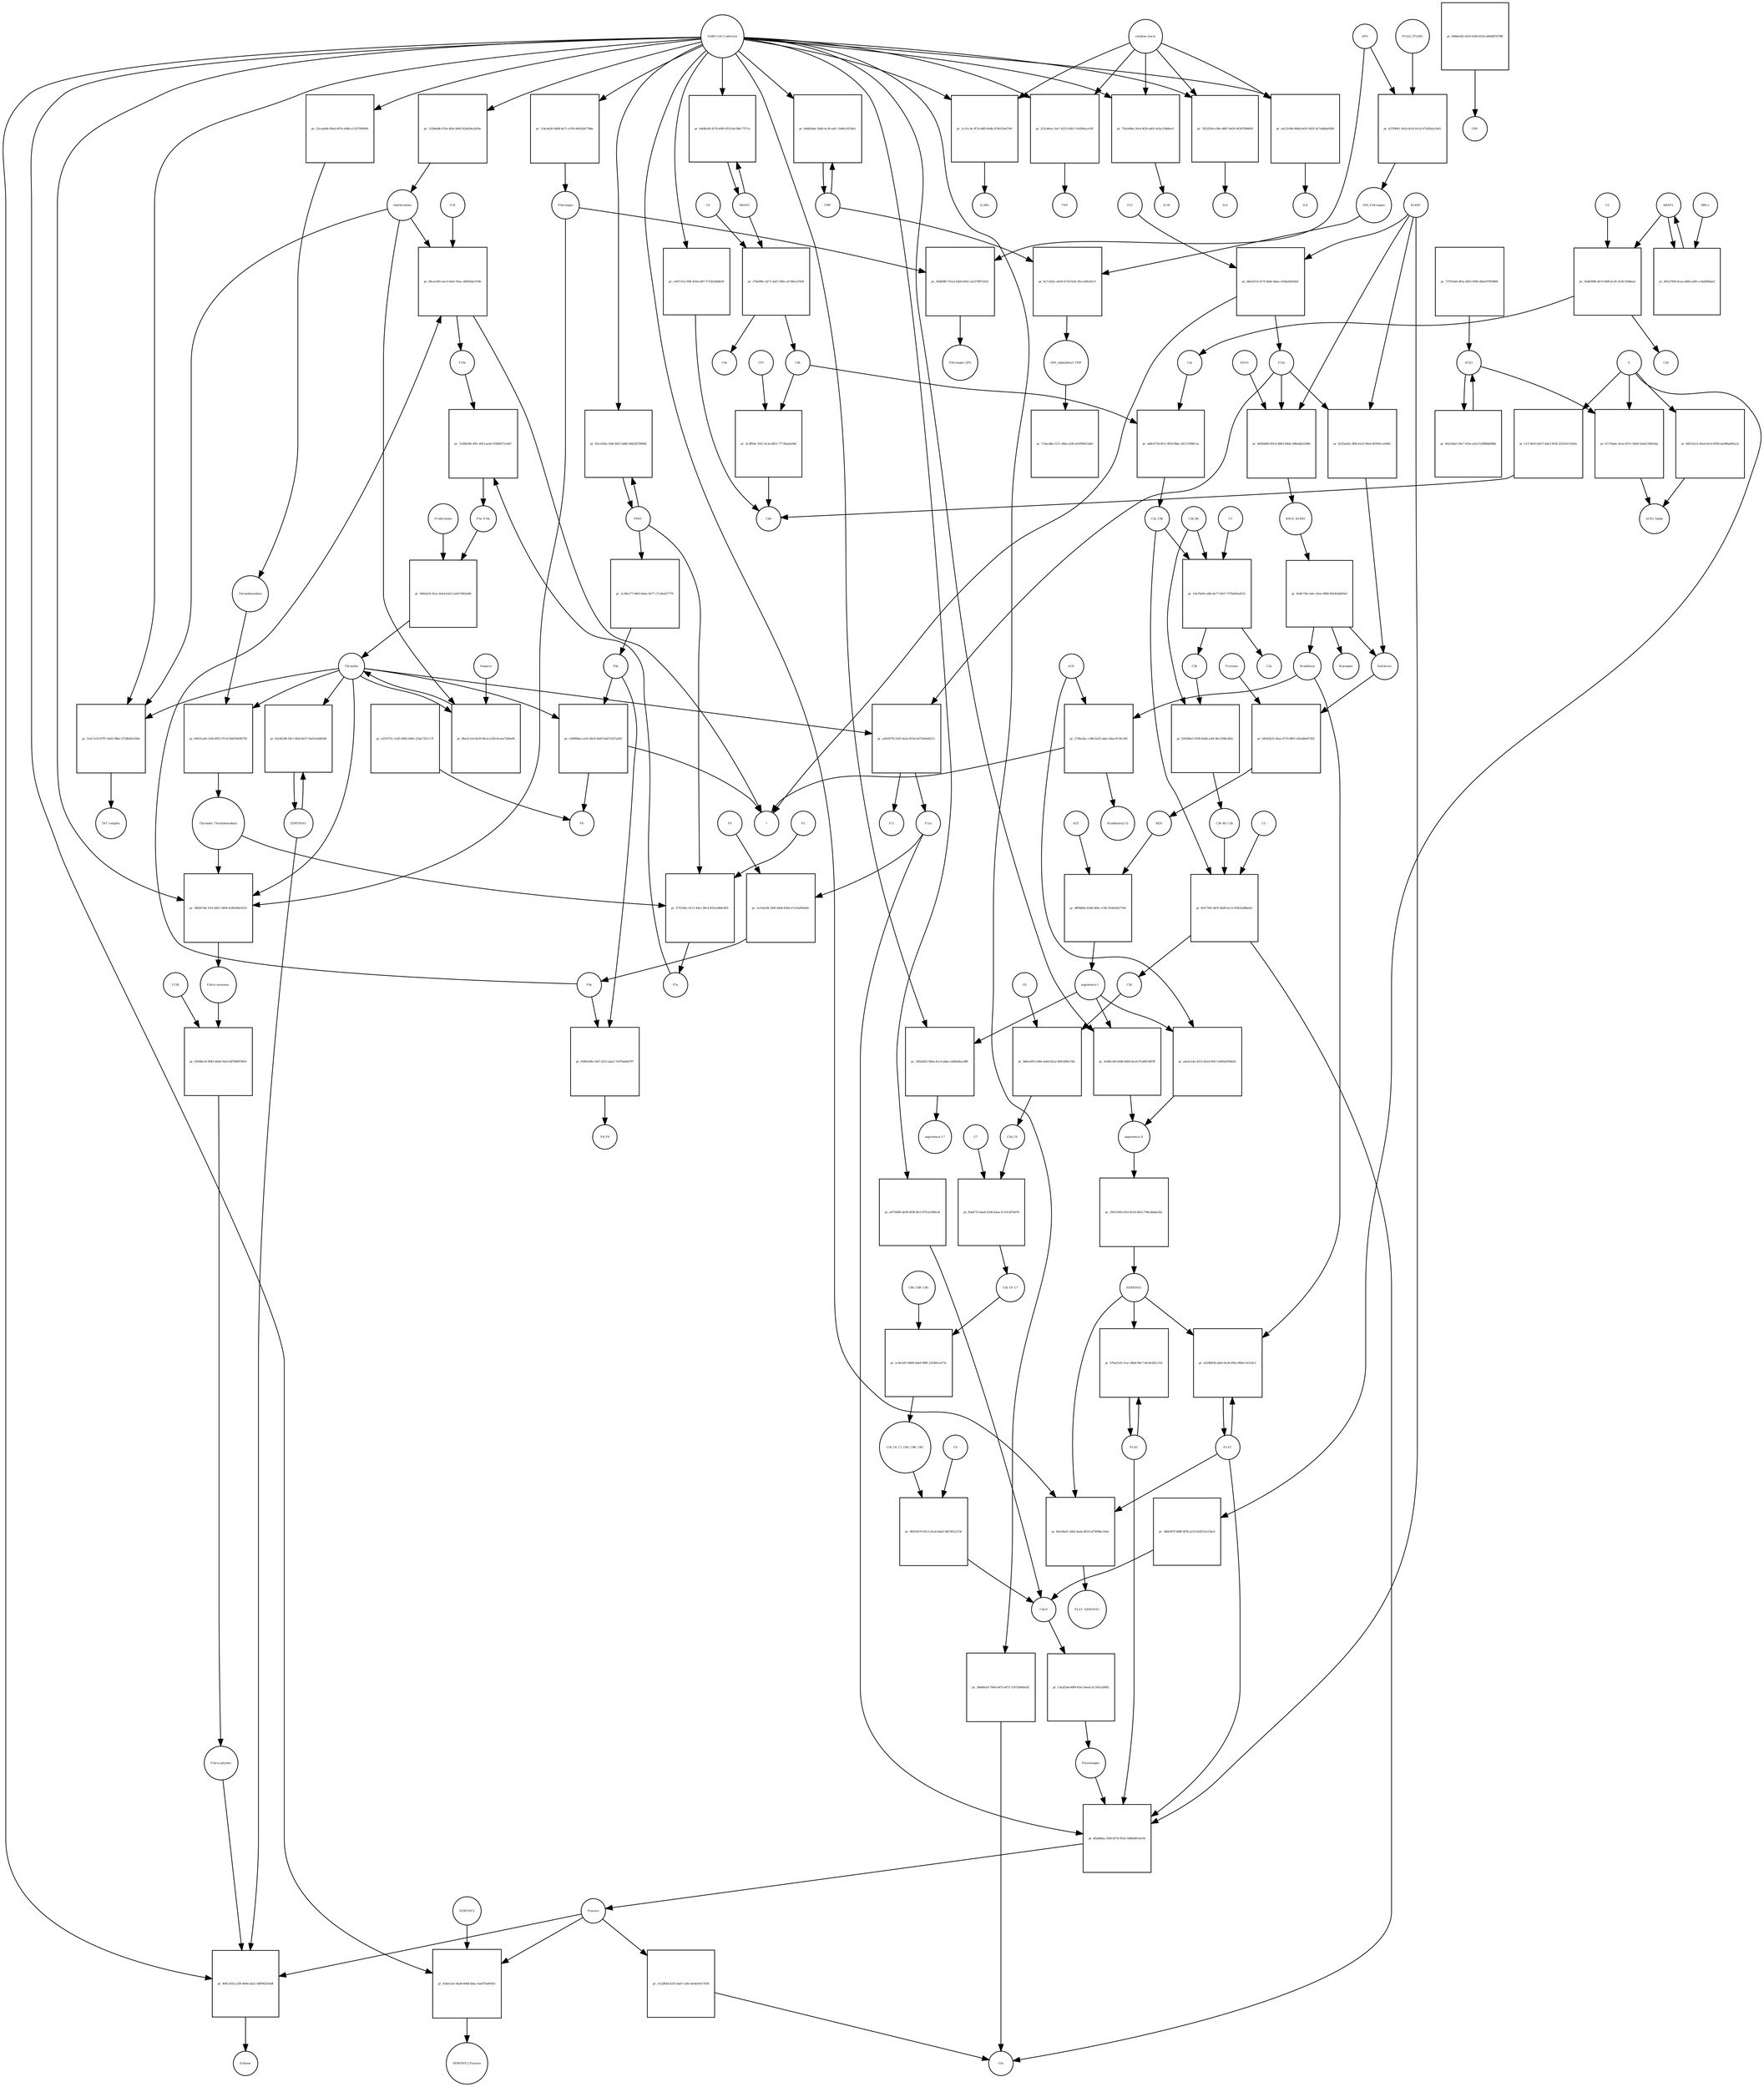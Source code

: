strict digraph  {
C4b [annotation="", bipartite=0, cls=macromolecule, fontsize=4, label=C4b, shape=circle];
"pr_a68c6738-4f11-4f59-9bbc-6d17cf090c1a" [annotation="", bipartite=1, cls=process, fontsize=4, label="pr_a68c6738-4f11-4f59-9bbc-6d17cf090c1a", shape=square];
C2a [annotation="", bipartite=0, cls=macromolecule, fontsize=4, label=C2a, shape=circle];
C2a_C4b [annotation="", bipartite=0, cls=complex, fontsize=4, label=C2a_C4b, shape=circle];
C3b [annotation="", bipartite=0, cls=macromolecule, fontsize=4, label=C3b, shape=circle];
"pr_f26298a5-0358-4a8d-a26f-4bc3396cd02c" [annotation="", bipartite=1, cls=process, fontsize=4, label="pr_f26298a5-0358-4a8d-a26f-4bc3396cd02c", shape=square];
C3b_Bb [annotation="urn_miriam_pubmed_12440962|urn_miriam_brenda_3.4.21.47", bipartite=0, cls=complex, fontsize=4, label=C3b_Bb, shape=circle];
C3b_Bb_C3b [annotation="urn_miriam_pubmed_12440962|urn_miriam_brenda_34.4.21.47", bipartite=0, cls=complex, fontsize=4, label=C3b_Bb_C3b, shape=circle];
"pr_3c3ff04c-91fc-4c3a-8851-77736aedc8ef" [annotation="", bipartite=1, cls=process, fontsize=4, label="pr_3c3ff04c-91fc-4c3a-8851-77736aedc8ef", shape=square];
C4d [annotation="", bipartite=0, cls=macromolecule, fontsize=4, label=C4d, shape=circle];
CFI [annotation="urn_miriam_hgnc_HGNC%3A2771", bipartite=0, cls=macromolecule, fontsize=4, label=CFI, shape=circle];
"pr_e251075c-1ed5-4942-b841-224a7321c17f" [annotation="", bipartite=1, cls=process, fontsize=4, label="pr_e251075c-1ed5-4942-b841-224a7321c17f", shape=square];
F8 [annotation="urn_miriam_hgnc_HGNC%3A3546", bipartite=0, cls=macromolecule, fontsize=4, label=F8, shape=circle];
"pr_122b44db-97ae-4f4e-b065-82a854a3b50e" [annotation="", bipartite=1, cls=process, fontsize=4, label="pr_122b44db-97ae-4f4e-b065-82a854a3b50e", shape=square];
Antithrombin [annotation="urn_miriam_hgnc_HGNC%3A775", bipartite=0, cls=macromolecule, fontsize=4, label=Antithrombin, shape=circle];
"SARS-CoV-2 infection" [annotation=urn_miriam_taxonomy_2697049, bipartite=0, cls=phenotype, fontsize=4, label="SARS-CoV-2 infection", shape=circle];
S [annotation="urn_miriam_uniprot_P0DTC2|urn_miriam_uniprot_P59594", bipartite=0, cls=macromolecule, fontsize=4, label=S, shape=circle];
"pr_8d21b1e2-45ad-4ec0-8500-ba086a805a1a" [annotation="", bipartite=1, cls="omitted process", fontsize=4, label="pr_8d21b1e2-45ad-4ec0-8500-ba086a805a1a", shape=square];
ACE2_Spike [annotation="", bipartite=0, cls=complex, fontsize=4, label=ACE2_Spike, shape=circle];
Bradykinin [annotation="urn_miriam_obo.chebi_CHEBI%3A3165", bipartite=0, cls=macromolecule, fontsize=4, label=Bradykinin, shape=circle];
"pr_276bcdac-c38b-4a52-abec-bbac9118c383" [annotation="", bipartite=1, cls=process, fontsize=4, label="pr_276bcdac-c38b-4a52-abec-bbac9118c383", shape=square];
"Bradykinin(1-5)" [annotation="", bipartite=0, cls=macromolecule, fontsize=4, label="Bradykinin(1-5)", shape=circle];
"?" [annotation="", bipartite=0, cls=macromolecule, fontsize=4, label="?", shape=circle];
ACE [annotation="urn_miriam_hgnc_HGNC%3A2707", bipartite=0, cls=macromolecule, fontsize=4, label=ACE, shape=circle];
ACE2 [annotation="urn_miriam_hgnc_HGNC%3A13557", bipartite=0, cls=macromolecule, fontsize=4, label=ACE2, shape=circle];
"pr_602244af-29e7-410e-a5a3-fc89fbbf686b" [annotation="", bipartite=1, cls=process, fontsize=4, label="pr_602244af-29e7-410e-a5a3-fc89fbbf686b", shape=square];
"pr_b717babc-4cee-437c-82b6-5a0a1506cb4a" [annotation="", bipartite=1, cls=process, fontsize=4, label="pr_b717babc-4cee-437c-82b6-5a0a1506cb4a", shape=square];
"pr_737019a0-df5a-4d55-999e-84ae97959800" [annotation="", bipartite=1, cls=process, fontsize=4, label="pr_737019a0-df5a-4d55-999e-84ae97959800", shape=square];
"angiotensin I" [annotation="urn_miriam_obo.chebi_CHEBI%3A2718", bipartite=0, cls="simple chemical", fontsize=4, label="angiotensin I", shape=circle];
"pr_1df2d262-580a-41cd-abba-c649eb4ac080" [annotation="", bipartite=1, cls=process, fontsize=4, label="pr_1df2d262-580a-41cd-abba-c649eb4ac080", shape=square];
"angiotensin I-7" [annotation="urn_miriam_obo.chebi_CHEBI%3A55438", bipartite=0, cls="simple chemical", fontsize=4, label="angiotensin I-7", shape=circle];
"pr_e1174e93-4437-44e3-9f28-255024110264" [annotation="", bipartite=1, cls=process, fontsize=4, label="pr_e1174e93-4437-44e3-9f28-255024110264", shape=square];
"pr_3db6367f-086f-4f39-a216-b50231e15bc0" [annotation="", bipartite=1, cls=process, fontsize=4, label="pr_3db6367f-086f-4f39-a216-b50231e15bc0", shape=square];
"C5b-9" [annotation="", bipartite=0, cls=complex, fontsize=4, label="C5b-9", shape=circle];
"pr_00b0ee82-e619-456f-b524-a69d49767f8f" [annotation="", bipartite=1, cls=process, fontsize=4, label="pr_00b0ee82-e619-456f-b524-a69d49767f8f", shape=square];
CRP [annotation="urn_miriam_hgnc_HGNC%3A2367", bipartite=0, cls=macromolecule, fontsize=4, label=CRP, shape=circle];
VWF [annotation="", bipartite=0, cls=macromolecule, fontsize=4, label=VWF, shape=circle];
"pr_b46b56de-5b66-4c36-aaf1-1b0fe19558a1" [annotation="", bipartite=1, cls=process, fontsize=4, label="pr_b46b56de-5b66-4c36-aaf1-1b0fe19558a1", shape=square];
PROC [annotation="urn_miriam_hgnc_HGNC%3A9451", bipartite=0, cls=macromolecule, fontsize=4, label=PROC, shape=circle];
"pr_83ce520a-16bf-4655-bbfb-94822878906f" [annotation="", bipartite=1, cls=process, fontsize=4, label="pr_83ce520a-16bf-4655-bbfb-94822878906f", shape=square];
"pr_c047c012-f6ff-4164-af07-f715b29dd639" [annotation="", bipartite=1, cls=process, fontsize=4, label="pr_c047c012-f6ff-4164-af07-f715b29dd639", shape=square];
Plasmin [annotation="urn_miriam_hgnc_HGNC%3A9051", bipartite=0, cls=macromolecule, fontsize=4, label=Plasmin, shape=circle];
"pr_656ee3a1-8ad9-40b8-bbac-6aef70a89543" [annotation="", bipartite=1, cls=process, fontsize=4, label="pr_656ee3a1-8ad9-40b8-bbac-6aef70a89543", shape=square];
SERPINF2 [annotation="urn_miriam_hgnc_HGNC%3A9075", bipartite=0, cls=macromolecule, fontsize=4, label=SERPINF2, shape=circle];
SERPINF2_Plasmin [annotation="", bipartite=0, cls=complex, fontsize=4, label=SERPINF2_Plasmin, shape=circle];
"pr_22ceab94-09ad-4974-a98b-a112f70f9940" [annotation="", bipartite=1, cls=process, fontsize=4, label="pr_22ceab94-09ad-4974-a98b-a112f70f9940", shape=square];
Thrombomodulin [annotation="urn_miriam_hgnc_HGNC%3A11784", bipartite=0, cls=macromolecule, fontsize=4, label=Thrombomodulin, shape=circle];
KLKB1 [annotation=urn_miriam_hgnc_6371, bipartite=0, cls=macromolecule, fontsize=4, label=KLKB1, shape=circle];
"pr_d335ade6-3f6b-41e3-94a4-80394cce0d83" [annotation="", bipartite=1, cls=process, fontsize=4, label="pr_d335ade6-3f6b-41e3-94a4-80394cce0d83", shape=square];
Kallikrein [annotation=urn_miriam_hgnc_6371, bipartite=0, cls=macromolecule, fontsize=4, label=Kallikrein, shape=circle];
F12a [annotation="urn_miriam_hgnc_HGNC%3A3530", bipartite=0, cls=macromolecule, fontsize=4, label=F12a, shape=circle];
KNG1_KLKB1 [annotation=urn_miriam_pubmed_17598838, bipartite=0, cls=complex, fontsize=4, label=KNG1_KLKB1, shape=circle];
"pr_fe0fc79d-cb0c-43ee-9896-fb43b3bd09cf" [annotation="", bipartite=1, cls=process, fontsize=4, label="pr_fe0fc79d-cb0c-43ee-9896-fb43b3bd09cf", shape=square];
Kininogen [annotation="urn_miriam_hgnc_HGNC%3A6383", bipartite=0, cls=macromolecule, fontsize=4, label=Kininogen, shape=circle];
"pr_e67594f0-de99-4f38-9fc5-87fcb1980c4f" [annotation="", bipartite=1, cls=process, fontsize=4, label="pr_e67594f0-de99-4f38-9fc5-87fcb1980c4f", shape=square];
"pr_38dd9cb3-79e6-447f-a872-7c87d266bc82" [annotation="", bipartite=1, cls=process, fontsize=4, label="pr_38dd9cb3-79e6-447f-a872-7c87d266bc82", shape=square];
C5a [annotation="", bipartite=0, cls=macromolecule, fontsize=4, label=C5a, shape=circle];
PLAT [annotation="urn_miriam_hgnc_HGNC%3A9051", bipartite=0, cls=macromolecule, fontsize=4, label=PLAT, shape=circle];
"pr_d229b436-a8a0-4a36-85fa-96b5c3e524c2" [annotation="", bipartite=1, cls=process, fontsize=4, label="pr_d229b436-a8a0-4a36-85fa-96b5c3e524c2", shape=square];
SERPINE1 [annotation="urn_miriam_hgnc_HGNC%3A8593", bipartite=0, cls=macromolecule, fontsize=4, label=SERPINE1, shape=circle];
AGT [annotation="urn_miriam_hgnc_HGNC%3A333", bipartite=0, cls=macromolecule, fontsize=4, label=AGT, shape=circle];
"pr_dff98d0a-83d6-484c-a782-016fa462739e" [annotation="", bipartite=1, cls=process, fontsize=4, label="pr_dff98d0a-83d6-484c-a782-016fa462739e", shape=square];
REN [annotation="urn_miriam_hgnc_HGNC%3A9958", bipartite=0, cls=macromolecule, fontsize=4, label=REN, shape=circle];
C2 [annotation="urn_miriam_hgnc_HGNC%3A1248", bipartite=0, cls=macromolecule, fontsize=4, label=C2, shape=circle];
"pr_1bd63986-4fc9-469f-bc20-3e3fc55b8ea2" [annotation="", bipartite=1, cls=process, fontsize=4, label="pr_1bd63986-4fc9-469f-bc20-3e3fc55b8ea2", shape=square];
C2b [annotation="", bipartite=0, cls=macromolecule, fontsize=4, label=C2b, shape=circle];
MASP1 [annotation="", bipartite=0, cls=macromolecule, fontsize=4, label=MASP1, shape=circle];
MASP2 [annotation="", bipartite=0, cls=macromolecule, fontsize=4, label=MASP2, shape=circle];
"pr_abfdb18f-4578-49f9-9553-8a7d8c77f7ca" [annotation="", bipartite=1, cls=process, fontsize=4, label="pr_abfdb18f-4578-49f9-9553-8a7d8c77f7ca", shape=square];
"pr_605a7954-8caa-4d8d-a2f6-cc0abfbfdaef" [annotation="", bipartite=1, cls=process, fontsize=4, label="pr_605a7954-8caa-4d8d-a2f6-cc0abfbfdaef", shape=square];
MBL2 [annotation=urn_miriam_hgnc_6902, bipartite=0, cls=macromolecule, fontsize=4, label=MBL2, shape=circle];
F10 [annotation="urn_miriam_hgnc_HGNC%3A3528", bipartite=0, cls=macromolecule, fontsize=4, label=F10, shape=circle];
"pr_98cac045-aec3-4eb1-92ac-d0005da3199c" [annotation="", bipartite=1, cls=process, fontsize=4, label="pr_98cac045-aec3-4eb1-92ac-d0005da3199c", shape=square];
F10a [annotation="urn_miriam_hgnc_HGNC%3A3528", bipartite=0, cls=macromolecule, fontsize=4, label=F10a, shape=circle];
F9a [annotation="", bipartite=0, cls=macromolecule, fontsize=4, label=F9a, shape=circle];
C3 [annotation="urn_miriam_hgnc_HGNC%3A1318", bipartite=0, cls=macromolecule, fontsize=4, label=C3, shape=circle];
"pr_14a79ef4-cd40-4e77-9437-757b445ed533" [annotation="", bipartite=1, cls=process, fontsize=4, label="pr_14a79ef4-cd40-4e77-9437-757b445ed533", shape=square];
C3a [annotation="", bipartite=0, cls=macromolecule, fontsize=4, label=C3a, shape=circle];
Prorenin [annotation="", bipartite=0, cls=macromolecule, fontsize=4, label=Prorenin, shape=circle];
"pr_04542b22-05aa-4719-8f05-ed2adbe87283" [annotation="", bipartite=1, cls=process, fontsize=4, label="pr_04542b22-05aa-4719-8f05-ed2adbe87283", shape=square];
F8a [annotation="urn_miriam_hgnc_HGNC%3A3546", bipartite=0, cls=macromolecule, fontsize=4, label=F8a, shape=circle];
"pr_cb9908aa-ce91-46c8-9a83-0ab7cb57ad51" [annotation="", bipartite=1, cls=process, fontsize=4, label="pr_cb9908aa-ce91-46c8-9a83-0ab7cb57ad51", shape=square];
Thrombin [annotation="urn_miriam_hgnc_HGNC%3A3535", bipartite=0, cls=macromolecule, fontsize=4, label=Thrombin, shape=circle];
"pr_8ba3c1ed-4a39-44cd-a528-8ceee72b9a0b" [annotation="", bipartite=1, cls=process, fontsize=4, label="pr_8ba3c1ed-4a39-44cd-a528-8ceee72b9a0b", shape=square];
Heparin [annotation="urn_miriam_pubmed_708377|urn_miriam_obo.chebi_CHEBI%3A28304", bipartite=0, cls="simple chemical", fontsize=4, label=Heparin, shape=circle];
"pr_a4a2e14e-4315-45ed-8567-a609af59442d" [annotation="", bipartite=1, cls=process, fontsize=4, label="pr_a4a2e14e-4315-45ed-8567-a609af59442d", shape=square];
"angiotensin II" [annotation="urn_miriam_obo.chebi_CHEBI%3A2718", bipartite=0, cls="simple chemical", fontsize=4, label="angiotensin II", shape=circle];
PLAU [annotation="", bipartite=0, cls=macromolecule, fontsize=4, label=PLAU, shape=circle];
"pr_47ba51e0-3cac-46b4-9bc7-4e20cbf2c514" [annotation="", bipartite=1, cls=process, fontsize=4, label="pr_47ba51e0-3cac-46b4-9bc7-4e20cbf2c514", shape=square];
F12 [annotation="urn_miriam_hgnc_HGNC%3A3530", bipartite=0, cls=macromolecule, fontsize=4, label=F12, shape=circle];
"pr_b8eef332-617f-4dde-bdaa-c65da44204d1" [annotation="", bipartite=1, cls=process, fontsize=4, label="pr_b8eef332-617f-4dde-bdaa-c65da44204d1", shape=square];
"pr_ad165f78-3242-4a2e-821d-e075e0e66212" [annotation="", bipartite=1, cls=process, fontsize=4, label="pr_ad165f78-3242-4a2e-821d-e075e0e66212", shape=square];
F11 [annotation="urn_miriam_hgnc_HGNC%3A3529", bipartite=0, cls=macromolecule, fontsize=4, label=F11, shape=circle];
F11a [annotation="urn_miriam_hgnc_HGNC%3A3529", bipartite=0, cls=macromolecule, fontsize=4, label=F11a, shape=circle];
C4 [annotation="", bipartite=0, cls=macromolecule, fontsize=4, label=C4, shape=circle];
"pr_37bef96c-d271-4a67-80fe-a574fee27856" [annotation="", bipartite=1, cls=process, fontsize=4, label="pr_37bef96c-d271-4a67-80fe-a574fee27856", shape=square];
C4a [annotation="", bipartite=0, cls=macromolecule, fontsize=4, label=C4a, shape=circle];
"pr_8dc94a01-3dd2-4aab-8619-af7890bc16a4" [annotation="", bipartite=1, cls=process, fontsize=4, label="pr_8dc94a01-3dd2-4aab-8619-af7890bc16a4", shape=square];
PLAT_SERPINE1 [annotation=urn_miriam_pubmed_22449964, bipartite=0, cls=complex, fontsize=4, label=PLAT_SERPINE1, shape=circle];
"pr_8389e26b-c0b7-4212-aba2-7e970a644797" [annotation="", bipartite=1, cls=process, fontsize=4, label="pr_8389e26b-c0b7-4212-aba2-7e970a644797", shape=square];
F8_F9 [annotation=urn_miriam_pubmed_22471307, bipartite=0, cls=complex, fontsize=4, label=F8_F9, shape=circle];
"pr_7e28b568-30fc-4913-ae82-95989373cdd7" [annotation="", bipartite=1, cls=process, fontsize=4, label="pr_7e28b568-30fc-4913-ae82-95989373cdd7", shape=square];
F5a [annotation="urn_miriam_hgnc_HGNC%3A3542", bipartite=0, cls=macromolecule, fontsize=4, label=F5a, shape=circle];
F5a_F10a [annotation=urn_miriam_pubmed_2303476, bipartite=0, cls=complex, fontsize=4, label=F5a_F10a, shape=circle];
F5 [annotation="urn_miriam_hgnc_HGNC%3A3541", bipartite=0, cls=macromolecule, fontsize=4, label=F5, shape=circle];
"pr_27553f4c-d111-44e1-90c4-825a3d84c803" [annotation="", bipartite=1, cls=process, fontsize=4, label="pr_27553f4c-d111-44e1-90c4-825a3d84c803", shape=square];
Thrombin_Thrombomodulin [annotation="urn_miriam_pubmed_6282863|urn_miriam_taxonomy_9986", bipartite=0, cls=complex, fontsize=4, label=Thrombin_Thrombomodulin, shape=circle];
SERPINH1 [annotation="urn_miriam_hgnc_HGNC%3A1546", bipartite=0, cls=macromolecule, fontsize=4, label=SERPINH1, shape=circle];
"pr_b5cbfc88-50e7-4fa9-8e57-0e63cbd4f5d4" [annotation="", bipartite=1, cls=process, fontsize=4, label="pr_b5cbfc88-50e7-4fa9-8e57-0e63cbd4f5d4", shape=square];
Fibrinogen [annotation=urn_miriam_pubmed_19296670, bipartite=0, cls=complex, fontsize=4, label=Fibrinogen, shape=circle];
"pr_3882674d-191f-4d51-9409-4c802d9e4516" [annotation="", bipartite=1, cls=process, fontsize=4, label="pr_3882674d-191f-4d51-9409-4c802d9e4516", shape=square];
"Fibrin monomer" [annotation="", bipartite=0, cls=macromolecule, fontsize=4, label="Fibrin monomer", shape=circle];
C5 [annotation="urn_miriam_hgnc_HGNC%3A1331", bipartite=0, cls=macromolecule, fontsize=4, label=C5, shape=circle];
"pr_ffd17265-db7f-46d9-bcc0-95822e8bba62" [annotation="", bipartite=1, cls=process, fontsize=4, label="pr_ffd17265-db7f-46d9-bcc0-95822e8bba62", shape=square];
C5b [annotation="", bipartite=0, cls=macromolecule, fontsize=4, label=C5b, shape=circle];
"pr_9b6ea955-e96e-4eb6-82a2-4f6cb99e730c" [annotation="", bipartite=1, cls=process, fontsize=4, label="pr_9b6ea955-e96e-4eb6-82a2-4f6cb99e730c", shape=square];
C6 [annotation="urn_miriam_hgnc_HGNC%3A1339", bipartite=0, cls=macromolecule, fontsize=4, label=C6, shape=circle];
C5b_C6 [annotation="", bipartite=0, cls=complex, fontsize=4, label=C5b_C6, shape=circle];
"pr_ffdaf71f-64ad-4336-b3aa-5c1015d7b076" [annotation="", bipartite=1, cls=process, fontsize=4, label="pr_ffdaf71f-64ad-4336-b3aa-5c1015d7b076", shape=square];
C7 [annotation="urn_miriam_hgnc_HGNC%3A1346", bipartite=0, cls=macromolecule, fontsize=4, label=C7, shape=circle];
C5b_C6_C7 [annotation=urn_miriam_pubmed_28630159, bipartite=0, cls=complex, fontsize=4, label=C5b_C6_C7, shape=circle];
"pr_ec8e32f1-8b84-40a6-99f6-2354b5cef73c" [annotation="", bipartite=1, cls=process, fontsize=4, label="pr_ec8e32f1-8b84-40a6-99f6-2354b5cef73c", shape=square];
C8A_C8B_C8G [annotation="", bipartite=0, cls=complex, fontsize=4, label=C8A_C8B_C8G, shape=circle];
C5b_C6_C7_C8A_C8B_C8G [annotation=urn_miriam_pubmed_28630159, bipartite=0, cls=complex, fontsize=4, label=C5b_C6_C7_C8A_C8B_C8G, shape=circle];
"pr_96914679-65c5-41e4-b4a8-3b674f1a27af" [annotation="", bipartite=1, cls=process, fontsize=4, label="pr_96914679-65c5-41e4-b4a8-3b674f1a27af", shape=square];
C9 [annotation="urn_miriam_hgnc_HGNC%3A1358", bipartite=0, cls=macromolecule, fontsize=4, label=C9, shape=circle];
"pr_5e98ce40-d5d8-4684-8ced-97a8fd7d87ff" [annotation="", bipartite=1, cls=process, fontsize=4, label="pr_5e98ce40-d5d8-4684-8ced-97a8fd7d87ff", shape=square];
"pr_75b16dbe-20cd-4f26-a802-dcbc25db6acf" [annotation="", bipartite=1, cls=process, fontsize=4, label="pr_75b16dbe-20cd-4f26-a802-dcbc25db6acf", shape=square];
IL1B [annotation=urn_miriam_hgnc_5992, bipartite=0, cls=macromolecule, fontsize=4, label=IL1B, shape=circle];
"cytokine storm" [annotation=urn_miriam_pubmed_2504360, bipartite=0, cls=phenotype, fontsize=4, label="cytokine storm", shape=circle];
"pr_134cda50-0d88-4a71-a709-40f42b477b8a" [annotation="", bipartite=1, cls=process, fontsize=4, label="pr_134cda50-0d88-4a71-a709-40f42b477b8a", shape=square];
"pr_7822f204-c09e-4887-8459-943d7fb96ffd" [annotation="", bipartite=1, cls=process, fontsize=4, label="pr_7822f204-c09e-4887-8459-943d7fb96ffd", shape=square];
IL6 [annotation=urn_miriam_hgnc_6018, bipartite=0, cls=macromolecule, fontsize=4, label=IL6, shape=circle];
"pr_a412160b-96bd-4e93-9935-9c7a8bde0589" [annotation="", bipartite=1, cls=process, fontsize=4, label="pr_a412160b-96bd-4e93-9935-9c7a8bde0589", shape=square];
IL8 [annotation="urn_miriam_hgnc_HGNC%3A6025", bipartite=0, cls=macromolecule, fontsize=4, label=IL8, shape=circle];
"pr_2c1fcc4c-ff7d-4df9-8a8b-47b0319ef709" [annotation="", bipartite=1, cls=process, fontsize=4, label="pr_2c1fcc4c-ff7d-4df9-8a8b-47b0319ef709", shape=square];
IL2RA [annotation="urn_miriam_hgnc_HGNC%3A6008", bipartite=0, cls=macromolecule, fontsize=4, label=IL2RA, shape=circle];
Plasminogen [annotation="urn_miriam_hgnc_HGNC%3A9071", bipartite=0, cls=macromolecule, fontsize=4, label=Plasminogen, shape=circle];
"pr_dfadd6aa-33f8-4574-952e-568bd491dc04" [annotation="", bipartite=1, cls=process, fontsize=4, label="pr_dfadd6aa-33f8-4574-952e-568bd491dc04", shape=square];
"pr_1e5c7e16-8797-4a05-98bc-073db50c926a" [annotation="", bipartite=1, cls=process, fontsize=4, label="pr_1e5c7e16-8797-4a05-98bc-073db50c926a", shape=square];
"TAT complex" [annotation=urn_miriam_pubmed_22930518, bipartite=0, cls=complex, fontsize=4, label="TAT complex", shape=circle];
Prothrombin [annotation="urn_miriam_hgnc_HGNC%3A3535", bipartite=0, cls=macromolecule, fontsize=4, label=Prothrombin, shape=circle];
"pr_f49eb23f-d1ac-44e4-b3e3-2a0574f62e80" [annotation="", bipartite=1, cls=process, fontsize=4, label="pr_f49eb23f-d1ac-44e4-b3e3-2a0574f62e80", shape=square];
"pr_2c38e277-9463-4daa-9a77-17c26af27779" [annotation="", bipartite=1, cls=process, fontsize=4, label="pr_2c38e277-9463-4daa-9a77-17c26af27779", shape=square];
"pr_35611000-ef16-4514-b652-794cdda6a342" [annotation="", bipartite=1, cls=process, fontsize=4, label="pr_35611000-ef16-4514-b652-794cdda6a342", shape=square];
"pr_b9b31ae8-c504-4951-97c8-56d196586792" [annotation="", bipartite=1, cls=process, fontsize=4, label="pr_b9b31ae8-c504-4951-97c8-56d196586792", shape=square];
F9 [annotation="urn_miriam_hgnc_HGNC%3A35531", bipartite=0, cls=macromolecule, fontsize=4, label=F9, shape=circle];
"pr_1e7e6e58-140f-44d9-83b0-e7c02a96eb9e" [annotation="", bipartite=1, cls=process, fontsize=4, label="pr_1e7e6e58-140f-44d9-83b0-e7c02a96eb9e", shape=square];
"pr_8d584d05-85c6-4843-99da-508a4de22646" [annotation="", bipartite=1, cls=process, fontsize=4, label="pr_8d584d05-85c6-4843-99da-508a4de22646", shape=square];
KNG1 [annotation=urn_miriam_hgnc_6383, bipartite=0, cls=macromolecule, fontsize=4, label=KNG1, shape=circle];
"pr_13a2f3a6-48f9-43e1-bead-3c1561a206f5" [annotation="", bipartite=1, cls=process, fontsize=4, label="pr_13a2f3a6-48f9-43e1-bead-3c1561a206f5", shape=square];
"pr_1e22ffdd-d335-4ad7-a5fe-4e9a910c7038" [annotation="", bipartite=1, cls=process, fontsize=4, label="pr_1e22ffdd-d335-4ad7-a5fe-4e9a910c7038", shape=square];
"pr_252cb6ea-1ee7-4253-85b3-7e4296ace1f9" [annotation="", bipartite=1, cls=process, fontsize=4, label="pr_252cb6ea-1ee7-4253-85b3-7e4296ace1f9", shape=square];
TNF [annotation=urn_miriam_hgnc_11892, bipartite=0, cls=macromolecule, fontsize=4, label=TNF, shape=circle];
"pr_6599be18-9045-464d-92e0-8d7f80870f50" [annotation="", bipartite=1, cls=process, fontsize=4, label="pr_6599be18-9045-464d-92e0-8d7f80870f50", shape=square];
"Fibrin polymer" [annotation="", bipartite=0, cls=macromolecule, fontsize=4, label="Fibrin polymer", shape=circle];
F13B [annotation="", bipartite=0, cls=macromolecule, fontsize=4, label=F13B, shape=circle];
"pr_40812432-a2f9-469d-ab21-58ff982554df" [annotation="", bipartite=1, cls=process, fontsize=4, label="pr_40812432-a2f9-469d-ab21-58ff982554df", shape=square];
"D-dimer" [annotation=urn_miriam_pubmed_19008457, bipartite=0, cls=macromolecule, fontsize=4, label="D-dimer", shape=circle];
GP6_alpha2beta1_VWF [annotation="", bipartite=0, cls=complex, fontsize=4, label=GP6_alpha2beta1_VWF, shape=circle];
"pr_7c4acdbe-127c-4fbe-a34f-e61f96b51bb0" [annotation="", bipartite=1, cls="omitted process", fontsize=4, label="pr_7c4acdbe-127c-4fbe-a34f-e61f96b51bb0", shape=square];
GP6 [annotation=urn_miriam_hgnc_14388, bipartite=0, cls=macromolecule, fontsize=4, label=GP6, shape=circle];
"pr_d37f9041-30cb-4c03-b1cb-975d5b2a1b02" [annotation="", bipartite=1, cls=process, fontsize=4, label="pr_d37f9041-30cb-4c03-b1cb-975d5b2a1b02", shape=square];
ITGA2_ITGAB1 [annotation="urn_miriam_intact_EBI-16428357", bipartite=0, cls=complex, fontsize=4, label=ITGA2_ITGAB1, shape=circle];
GP6_Fibrinogen [annotation="", bipartite=0, cls=complex, fontsize=4, label=GP6_Fibrinogen, shape=circle];
"pr_6c7cd22c-a818-4734-924c-f6cca96c81c5" [annotation="", bipartite=1, cls=process, fontsize=4, label="pr_6c7cd22c-a818-4734-924c-f6cca96c81c5", shape=square];
"pr_360bf867-81a2-42b9-b942-2a2378972032" [annotation="", bipartite=1, cls=process, fontsize=4, label="pr_360bf867-81a2-42b9-b942-2a2378972032", shape=square];
Fibrinogen_GP6 [annotation=urn_miriam_pubmed_19296670, bipartite=0, cls=complex, fontsize=4, label=Fibrinogen_GP6, shape=circle];
C4b -> "pr_a68c6738-4f11-4f59-9bbc-6d17cf090c1a"  [annotation="", interaction_type=consumption];
C4b -> "pr_3c3ff04c-91fc-4c3a-8851-77736aedc8ef"  [annotation="", interaction_type=consumption];
"pr_a68c6738-4f11-4f59-9bbc-6d17cf090c1a" -> C2a_C4b  [annotation="", interaction_type=production];
C2a -> "pr_a68c6738-4f11-4f59-9bbc-6d17cf090c1a"  [annotation="", interaction_type=consumption];
C2a_C4b -> "pr_14a79ef4-cd40-4e77-9437-757b445ed533"  [annotation=urn_miriam_pubmed_12440962, interaction_type=catalysis];
C2a_C4b -> "pr_ffd17265-db7f-46d9-bcc0-95822e8bba62"  [annotation=urn_miriam_pubmed_28630159, interaction_type=catalysis];
C3b -> "pr_f26298a5-0358-4a8d-a26f-4bc3396cd02c"  [annotation="", interaction_type=consumption];
"pr_f26298a5-0358-4a8d-a26f-4bc3396cd02c" -> C3b_Bb_C3b  [annotation="", interaction_type=production];
C3b_Bb -> "pr_f26298a5-0358-4a8d-a26f-4bc3396cd02c"  [annotation="", interaction_type=consumption];
C3b_Bb -> "pr_14a79ef4-cd40-4e77-9437-757b445ed533"  [annotation=urn_miriam_pubmed_12440962, interaction_type=catalysis];
C3b_Bb_C3b -> "pr_ffd17265-db7f-46d9-bcc0-95822e8bba62"  [annotation=urn_miriam_pubmed_28630159, interaction_type=catalysis];
"pr_3c3ff04c-91fc-4c3a-8851-77736aedc8ef" -> C4d  [annotation="", interaction_type=production];
CFI -> "pr_3c3ff04c-91fc-4c3a-8851-77736aedc8ef"  [annotation=urn_miriam_pubmed_19362461, interaction_type=catalysis];
"pr_e251075c-1ed5-4942-b841-224a7321c17f" -> F8  [annotation="", interaction_type=production];
"pr_122b44db-97ae-4f4e-b065-82a854a3b50e" -> Antithrombin  [annotation="", interaction_type=production];
Antithrombin -> "pr_98cac045-aec3-4eb1-92ac-d0005da3199c"  [annotation="urn_miriam_pubmed_11551226|urn_miriam_pubmed_15853774", interaction_type=inhibition];
Antithrombin -> "pr_8ba3c1ed-4a39-44cd-a528-8ceee72b9a0b"  [annotation=urn_miriam_pubmed_15853774, interaction_type=inhibition];
Antithrombin -> "pr_1e5c7e16-8797-4a05-98bc-073db50c926a"  [annotation="", interaction_type=consumption];
"SARS-CoV-2 infection" -> "pr_122b44db-97ae-4f4e-b065-82a854a3b50e"  [annotation=urn_miriam_pubmed_32302438, interaction_type="necessary stimulation"];
"SARS-CoV-2 infection" -> "pr_1df2d262-580a-41cd-abba-c649eb4ac080"  [annotation=urn_miriam_pubmed_23392115, interaction_type=inhibition];
"SARS-CoV-2 infection" -> "pr_b46b56de-5b66-4c36-aaf1-1b0fe19558a1"  [annotation=urn_miriam_pubmed_32367170, interaction_type="necessary stimulation"];
"SARS-CoV-2 infection" -> "pr_83ce520a-16bf-4655-bbfb-94822878906f"  [annotation=urn_miriam_pubmed_32302438, interaction_type="necessary stimulation"];
"SARS-CoV-2 infection" -> "pr_c047c012-f6ff-4164-af07-f715b29dd639"  [annotation=urn_miriam_pubmed_32299776, interaction_type=stimulation];
"SARS-CoV-2 infection" -> "pr_656ee3a1-8ad9-40b8-bbac-6aef70a89543"  [annotation="urn_miriam_pubmed_2437112|urn_miriam_doi_10.1101%2F2020.04.25.20077842", interaction_type=stimulation];
"SARS-CoV-2 infection" -> "pr_22ceab94-09ad-4974-a98b-a112f70f9940"  [annotation="urn_miriam_doi_10.1101%2F2020.04.25.20077842", interaction_type="necessary stimulation"];
"SARS-CoV-2 infection" -> "pr_e67594f0-de99-4f38-9fc5-87fcb1980c4f"  [annotation=urn_miriam_pmc_PMC7260598, interaction_type="necessary stimulation"];
"SARS-CoV-2 infection" -> "pr_38dd9cb3-79e6-447f-a872-7c87d266bc82"  [annotation=urn_miriam_pmc_PMC7260598, interaction_type="necessary stimulation"];
"SARS-CoV-2 infection" -> "pr_abfdb18f-4578-49f9-9553-8a7d8c77f7ca"  [annotation="urn_miriam_pubmed_11290788|urn_miriam_pubmed_32299776", interaction_type=stimulation];
"SARS-CoV-2 infection" -> "pr_8dc94a01-3dd2-4aab-8619-af7890bc16a4"  [annotation="urn_miriam_pubmed_22449964|urn_miriam_doi_10.1101%2F2020.04.25.20077842", interaction_type="necessary stimulation"];
"SARS-CoV-2 infection" -> "pr_3882674d-191f-4d51-9409-4c802d9e4516"  [annotation="urn_miriam_pubmed_6282863|urn_miriam_pubmed_28228446|urn_miriam_pubmed_2117226", interaction_type="necessary stimulation"];
"SARS-CoV-2 infection" -> "pr_5e98ce40-d5d8-4684-8ced-97a8fd7d87ff"  [annotation=urn_miriam_pubmed_32048163, interaction_type=catalysis];
"SARS-CoV-2 infection" -> "pr_75b16dbe-20cd-4f26-a802-dcbc25db6acf"  [annotation=urn_miriam_pubmed_32171193, interaction_type=stimulation];
"SARS-CoV-2 infection" -> "pr_134cda50-0d88-4a71-a709-40f42b477b8a"  [annotation="", interaction_type=consumption];
"SARS-CoV-2 infection" -> "pr_7822f204-c09e-4887-8459-943d7fb96ffd"  [annotation=urn_miriam_pubmed_32286245, interaction_type=stimulation];
"SARS-CoV-2 infection" -> "pr_a412160b-96bd-4e93-9935-9c7a8bde0589"  [annotation=urn_miriam_pubmed_32286245, interaction_type=stimulation];
"SARS-CoV-2 infection" -> "pr_2c1fcc4c-ff7d-4df9-8a8b-47b0319ef709"  [annotation=urn_miriam_pubmed_32286245, interaction_type=stimulation];
"SARS-CoV-2 infection" -> "pr_1e5c7e16-8797-4a05-98bc-073db50c926a"  [annotation="urn_miriam_pubmed_22930518|urn_miriam_doi_10.1101%2F2020.04.25.20077842", interaction_type="necessary stimulation"];
"SARS-CoV-2 infection" -> "pr_252cb6ea-1ee7-4253-85b3-7e4296ace1f9"  [annotation=urn_miriam_pubmed_32504360, interaction_type=stimulation];
"SARS-CoV-2 infection" -> "pr_40812432-a2f9-469d-ab21-58ff982554df"  [annotation="urn_miriam_pubmed_29096812|urn_miriam_pubmed_10574983|urn_miriam_pubmed_32172226", interaction_type="necessary stimulation"];
S -> "pr_8d21b1e2-45ad-4ec0-8500-ba086a805a1a"  [annotation="", interaction_type=consumption];
S -> "pr_b717babc-4cee-437c-82b6-5a0a1506cb4a"  [annotation="", interaction_type=consumption];
S -> "pr_e1174e93-4437-44e3-9f28-255024110264"  [annotation="", interaction_type=consumption];
S -> "pr_3db6367f-086f-4f39-a216-b50231e15bc0"  [annotation="", interaction_type=consumption];
"pr_8d21b1e2-45ad-4ec0-8500-ba086a805a1a" -> ACE2_Spike  [annotation="", interaction_type=production];
Bradykinin -> "pr_276bcdac-c38b-4a52-abec-bbac9118c383"  [annotation="", interaction_type=consumption];
Bradykinin -> "pr_d229b436-a8a0-4a36-85fa-96b5c3e524c2"  [annotation="urn_miriam_pubmed_10373228|urn_miriam_pubmed_2769655", interaction_type=catalysis];
"pr_276bcdac-c38b-4a52-abec-bbac9118c383" -> "Bradykinin(1-5)"  [annotation="", interaction_type=production];
"pr_276bcdac-c38b-4a52-abec-bbac9118c383" -> "?"  [annotation="", interaction_type=production];
ACE -> "pr_276bcdac-c38b-4a52-abec-bbac9118c383"  [annotation=urn_miriam_pubmed_10969042, interaction_type=catalysis];
ACE -> "pr_a4a2e14e-4315-45ed-8567-a609af59442d"  [annotation="urn_miriam_taxonomy_9606|urn_miriam_pubmed_190881|urn_miriam_pubmed_10969042", interaction_type=catalysis];
ACE2 -> "pr_602244af-29e7-410e-a5a3-fc89fbbf686b"  [annotation="", interaction_type=consumption];
ACE2 -> "pr_b717babc-4cee-437c-82b6-5a0a1506cb4a"  [annotation="", interaction_type=consumption];
"pr_602244af-29e7-410e-a5a3-fc89fbbf686b" -> ACE2  [annotation="", interaction_type=production];
"pr_b717babc-4cee-437c-82b6-5a0a1506cb4a" -> ACE2_Spike  [annotation="", interaction_type=production];
"pr_737019a0-df5a-4d55-999e-84ae97959800" -> ACE2  [annotation="", interaction_type=production];
"angiotensin I" -> "pr_1df2d262-580a-41cd-abba-c649eb4ac080"  [annotation="", interaction_type=consumption];
"angiotensin I" -> "pr_a4a2e14e-4315-45ed-8567-a609af59442d"  [annotation="", interaction_type=consumption];
"angiotensin I" -> "pr_5e98ce40-d5d8-4684-8ced-97a8fd7d87ff"  [annotation="", interaction_type=consumption];
"pr_1df2d262-580a-41cd-abba-c649eb4ac080" -> "angiotensin I-7"  [annotation="", interaction_type=production];
"pr_e1174e93-4437-44e3-9f28-255024110264" -> C4d  [annotation="", interaction_type=production];
"pr_3db6367f-086f-4f39-a216-b50231e15bc0" -> "C5b-9"  [annotation="", interaction_type=production];
"C5b-9" -> "pr_13a2f3a6-48f9-43e1-bead-3c1561a206f5"  [annotation="", interaction_type=consumption];
"pr_00b0ee82-e619-456f-b524-a69d49767f8f" -> CRP  [annotation="", interaction_type=production];
VWF -> "pr_b46b56de-5b66-4c36-aaf1-1b0fe19558a1"  [annotation="", interaction_type=consumption];
VWF -> "pr_6c7cd22c-a818-4734-924c-f6cca96c81c5"  [annotation="", interaction_type=consumption];
"pr_b46b56de-5b66-4c36-aaf1-1b0fe19558a1" -> VWF  [annotation="", interaction_type=production];
PROC -> "pr_83ce520a-16bf-4655-bbfb-94822878906f"  [annotation="", interaction_type=consumption];
PROC -> "pr_27553f4c-d111-44e1-90c4-825a3d84c803"  [annotation="urn_miriam_pubmed_6282863|urn_miriam_pubmed_6572921|urn_miriam_pubmed_2322551", interaction_type=inhibition];
PROC -> "pr_2c38e277-9463-4daa-9a77-17c26af27779"  [annotation="", interaction_type=consumption];
"pr_83ce520a-16bf-4655-bbfb-94822878906f" -> PROC  [annotation="", interaction_type=production];
"pr_c047c012-f6ff-4164-af07-f715b29dd639" -> C4d  [annotation="", interaction_type=production];
Plasmin -> "pr_656ee3a1-8ad9-40b8-bbac-6aef70a89543"  [annotation="", interaction_type=consumption];
Plasmin -> "pr_1e22ffdd-d335-4ad7-a5fe-4e9a910c7038"  [annotation="urn_miriam_pubmed_27077125|urn_miriam_taxonomy_10090", interaction_type="necessary stimulation"];
Plasmin -> "pr_40812432-a2f9-469d-ab21-58ff982554df"  [annotation="urn_miriam_pubmed_29096812|urn_miriam_pubmed_10574983|urn_miriam_pubmed_32172226", interaction_type=catalysis];
"pr_656ee3a1-8ad9-40b8-bbac-6aef70a89543" -> SERPINF2_Plasmin  [annotation="", interaction_type=production];
SERPINF2 -> "pr_656ee3a1-8ad9-40b8-bbac-6aef70a89543"  [annotation="", interaction_type=consumption];
"pr_22ceab94-09ad-4974-a98b-a112f70f9940" -> Thrombomodulin  [annotation="", interaction_type=production];
Thrombomodulin -> "pr_b9b31ae8-c504-4951-97c8-56d196586792"  [annotation="", interaction_type=consumption];
KLKB1 -> "pr_d335ade6-3f6b-41e3-94a4-80394cce0d83"  [annotation="", interaction_type=consumption];
KLKB1 -> "pr_b8eef332-617f-4dde-bdaa-c65da44204d1"  [annotation=urn_miriam_pubmed_21304106, interaction_type=catalysis];
KLKB1 -> "pr_dfadd6aa-33f8-4574-952e-568bd491dc04"  [annotation=urn_miriam_pubmed_3850647, interaction_type=catalysis];
KLKB1 -> "pr_8d584d05-85c6-4843-99da-508a4de22646"  [annotation="", interaction_type=consumption];
"pr_d335ade6-3f6b-41e3-94a4-80394cce0d83" -> Kallikrein  [annotation="", interaction_type=production];
Kallikrein -> "pr_04542b22-05aa-4719-8f05-ed2adbe87283"  [annotation=urn_miriam_pubmed_12793984, interaction_type=catalysis];
F12a -> "pr_d335ade6-3f6b-41e3-94a4-80394cce0d83"  [annotation=urn_miriam_pubmed_21304106, interaction_type=catalysis];
F12a -> "pr_ad165f78-3242-4a2e-821d-e075e0e66212"  [annotation="", interaction_type=consumption];
F12a -> "pr_8d584d05-85c6-4843-99da-508a4de22646"  [annotation=urn_miriam_pubmed_7944388, interaction_type=catalysis];
KNG1_KLKB1 -> "pr_fe0fc79d-cb0c-43ee-9896-fb43b3bd09cf"  [annotation=urn_miriam_isbn_9781482204049, interaction_type=catalysis];
"pr_fe0fc79d-cb0c-43ee-9896-fb43b3bd09cf" -> Kininogen  [annotation="", interaction_type=production];
"pr_fe0fc79d-cb0c-43ee-9896-fb43b3bd09cf" -> Bradykinin  [annotation="", interaction_type=production];
"pr_fe0fc79d-cb0c-43ee-9896-fb43b3bd09cf" -> Kallikrein  [annotation="", interaction_type=production];
"pr_e67594f0-de99-4f38-9fc5-87fcb1980c4f" -> "C5b-9"  [annotation="", interaction_type=production];
"pr_38dd9cb3-79e6-447f-a872-7c87d266bc82" -> C5a  [annotation="", interaction_type=production];
PLAT -> "pr_d229b436-a8a0-4a36-85fa-96b5c3e524c2"  [annotation="", interaction_type=consumption];
PLAT -> "pr_8dc94a01-3dd2-4aab-8619-af7890bc16a4"  [annotation="", interaction_type=consumption];
PLAT -> "pr_dfadd6aa-33f8-4574-952e-568bd491dc04"  [annotation=urn_miriam_pubmed_3850647, interaction_type=catalysis];
"pr_d229b436-a8a0-4a36-85fa-96b5c3e524c2" -> PLAT  [annotation="", interaction_type=production];
SERPINE1 -> "pr_d229b436-a8a0-4a36-85fa-96b5c3e524c2"  [annotation="urn_miriam_pubmed_10373228|urn_miriam_pubmed_2769655", interaction_type=inhibition];
SERPINE1 -> "pr_47ba51e0-3cac-46b4-9bc7-4e20cbf2c514"  [annotation=urn_miriam_pubmed_21199867, interaction_type=inhibition];
SERPINE1 -> "pr_8dc94a01-3dd2-4aab-8619-af7890bc16a4"  [annotation="", interaction_type=consumption];
AGT -> "pr_dff98d0a-83d6-484c-a782-016fa462739e"  [annotation="", interaction_type=consumption];
"pr_dff98d0a-83d6-484c-a782-016fa462739e" -> "angiotensin I"  [annotation="", interaction_type=production];
REN -> "pr_dff98d0a-83d6-484c-a782-016fa462739e"  [annotation="urn_miriam_pubmed_10585461|urn_miriam_pubmed_30934934|urn_miriam_pubmed_6172448|urn_miriam_taxonomy_9606", interaction_type=catalysis];
C2 -> "pr_1bd63986-4fc9-469f-bc20-3e3fc55b8ea2"  [annotation="", interaction_type=consumption];
"pr_1bd63986-4fc9-469f-bc20-3e3fc55b8ea2" -> C2a  [annotation="", interaction_type=production];
"pr_1bd63986-4fc9-469f-bc20-3e3fc55b8ea2" -> C2b  [annotation="", interaction_type=production];
MASP1 -> "pr_1bd63986-4fc9-469f-bc20-3e3fc55b8ea2"  [annotation=urn_miriam_pubmed_10946292, interaction_type=catalysis];
MASP1 -> "pr_605a7954-8caa-4d8d-a2f6-cc0abfbfdaef"  [annotation="", interaction_type=consumption];
MASP2 -> "pr_abfdb18f-4578-49f9-9553-8a7d8c77f7ca"  [annotation="", interaction_type=consumption];
MASP2 -> "pr_37bef96c-d271-4a67-80fe-a574fee27856"  [annotation=urn_miriam_pubmed_21664989, interaction_type=catalysis];
"pr_abfdb18f-4578-49f9-9553-8a7d8c77f7ca" -> MASP2  [annotation="", interaction_type=production];
"pr_605a7954-8caa-4d8d-a2f6-cc0abfbfdaef" -> MASP1  [annotation="", interaction_type=production];
MBL2 -> "pr_605a7954-8caa-4d8d-a2f6-cc0abfbfdaef"  [annotation=urn_miriam_pubmed_11290788, interaction_type=stimulation];
F10 -> "pr_98cac045-aec3-4eb1-92ac-d0005da3199c"  [annotation="", interaction_type=consumption];
"pr_98cac045-aec3-4eb1-92ac-d0005da3199c" -> F10a  [annotation="", interaction_type=production];
"pr_98cac045-aec3-4eb1-92ac-d0005da3199c" -> "?"  [annotation="", interaction_type=production];
F10a -> "pr_7e28b568-30fc-4913-ae82-95989373cdd7"  [annotation="", interaction_type=consumption];
F9a -> "pr_98cac045-aec3-4eb1-92ac-d0005da3199c"  [annotation="urn_miriam_pubmed_11551226|urn_miriam_pubmed_15853774", interaction_type=catalysis];
F9a -> "pr_8389e26b-c0b7-4212-aba2-7e970a644797"  [annotation="", interaction_type=consumption];
C3 -> "pr_14a79ef4-cd40-4e77-9437-757b445ed533"  [annotation="", interaction_type=consumption];
"pr_14a79ef4-cd40-4e77-9437-757b445ed533" -> C3a  [annotation="", interaction_type=production];
"pr_14a79ef4-cd40-4e77-9437-757b445ed533" -> C3b  [annotation="", interaction_type=production];
Prorenin -> "pr_04542b22-05aa-4719-8f05-ed2adbe87283"  [annotation="", interaction_type=consumption];
"pr_04542b22-05aa-4719-8f05-ed2adbe87283" -> REN  [annotation="", interaction_type=production];
F8a -> "pr_cb9908aa-ce91-46c8-9a83-0ab7cb57ad51"  [annotation="", interaction_type=consumption];
F8a -> "pr_8389e26b-c0b7-4212-aba2-7e970a644797"  [annotation="", interaction_type=consumption];
"pr_cb9908aa-ce91-46c8-9a83-0ab7cb57ad51" -> F8  [annotation="", interaction_type=production];
"pr_cb9908aa-ce91-46c8-9a83-0ab7cb57ad51" -> "?"  [annotation="", interaction_type=production];
Thrombin -> "pr_cb9908aa-ce91-46c8-9a83-0ab7cb57ad51"  [annotation=urn_miriam_pubmed_15746105, interaction_type=catalysis];
Thrombin -> "pr_8ba3c1ed-4a39-44cd-a528-8ceee72b9a0b"  [annotation="", interaction_type=consumption];
Thrombin -> "pr_ad165f78-3242-4a2e-821d-e075e0e66212"  [annotation="urn_miriam_pubmed_21304106|urn_miriam_pubmed_8631976", interaction_type=catalysis];
Thrombin -> "pr_b5cbfc88-50e7-4fa9-8e57-0e63cbd4f5d4"  [annotation=urn_miriam_pubmed_23809134, interaction_type=catalysis];
Thrombin -> "pr_3882674d-191f-4d51-9409-4c802d9e4516"  [annotation="urn_miriam_pubmed_6282863|urn_miriam_pubmed_28228446|urn_miriam_pubmed_2117226", interaction_type=catalysis];
Thrombin -> "pr_1e5c7e16-8797-4a05-98bc-073db50c926a"  [annotation="", interaction_type=consumption];
Thrombin -> "pr_b9b31ae8-c504-4951-97c8-56d196586792"  [annotation="", interaction_type=consumption];
"pr_8ba3c1ed-4a39-44cd-a528-8ceee72b9a0b" -> Thrombin  [annotation="", interaction_type=production];
Heparin -> "pr_8ba3c1ed-4a39-44cd-a528-8ceee72b9a0b"  [annotation=urn_miriam_pubmed_15853774, interaction_type=catalysis];
"pr_a4a2e14e-4315-45ed-8567-a609af59442d" -> "angiotensin II"  [annotation="", interaction_type=production];
"angiotensin II" -> "pr_35611000-ef16-4514-b652-794cdda6a342"  [annotation="", interaction_type=consumption];
PLAU -> "pr_47ba51e0-3cac-46b4-9bc7-4e20cbf2c514"  [annotation="", interaction_type=consumption];
PLAU -> "pr_dfadd6aa-33f8-4574-952e-568bd491dc04"  [annotation=urn_miriam_pubmed_3850647, interaction_type=catalysis];
"pr_47ba51e0-3cac-46b4-9bc7-4e20cbf2c514" -> PLAU  [annotation="", interaction_type=production];
F12 -> "pr_b8eef332-617f-4dde-bdaa-c65da44204d1"  [annotation="", interaction_type=consumption];
"pr_b8eef332-617f-4dde-bdaa-c65da44204d1" -> F12a  [annotation="", interaction_type=production];
"pr_b8eef332-617f-4dde-bdaa-c65da44204d1" -> "?"  [annotation="", interaction_type=production];
"pr_ad165f78-3242-4a2e-821d-e075e0e66212" -> F11  [annotation="", interaction_type=production];
"pr_ad165f78-3242-4a2e-821d-e075e0e66212" -> F11a  [annotation="", interaction_type=production];
F11a -> "pr_dfadd6aa-33f8-4574-952e-568bd491dc04"  [annotation=urn_miriam_pubmed_3850647, interaction_type=catalysis];
F11a -> "pr_1e7e6e58-140f-44d9-83b0-e7c02a96eb9e"  [annotation=urn_miriam_pubmed_9100000, interaction_type=catalysis];
C4 -> "pr_37bef96c-d271-4a67-80fe-a574fee27856"  [annotation="", interaction_type=consumption];
"pr_37bef96c-d271-4a67-80fe-a574fee27856" -> C4b  [annotation="", interaction_type=production];
"pr_37bef96c-d271-4a67-80fe-a574fee27856" -> C4a  [annotation="", interaction_type=production];
"pr_8dc94a01-3dd2-4aab-8619-af7890bc16a4" -> PLAT_SERPINE1  [annotation="", interaction_type=production];
"pr_8389e26b-c0b7-4212-aba2-7e970a644797" -> F8_F9  [annotation="", interaction_type=production];
"pr_7e28b568-30fc-4913-ae82-95989373cdd7" -> F5a_F10a  [annotation="", interaction_type=production];
F5a -> "pr_7e28b568-30fc-4913-ae82-95989373cdd7"  [annotation="", interaction_type=consumption];
F5a_F10a -> "pr_f49eb23f-d1ac-44e4-b3e3-2a0574f62e80"  [annotation="urn_miriam_pubmed_4430674|urn_miriam_pubmed_3818642", interaction_type=catalysis];
F5 -> "pr_27553f4c-d111-44e1-90c4-825a3d84c803"  [annotation="", interaction_type=consumption];
"pr_27553f4c-d111-44e1-90c4-825a3d84c803" -> F5a  [annotation="", interaction_type=production];
Thrombin_Thrombomodulin -> "pr_27553f4c-d111-44e1-90c4-825a3d84c803"  [annotation="urn_miriam_pubmed_6282863|urn_miriam_pubmed_6572921|urn_miriam_pubmed_2322551", interaction_type=inhibition];
Thrombin_Thrombomodulin -> "pr_3882674d-191f-4d51-9409-4c802d9e4516"  [annotation="urn_miriam_pubmed_6282863|urn_miriam_pubmed_28228446|urn_miriam_pubmed_2117226", interaction_type=inhibition];
SERPINH1 -> "pr_b5cbfc88-50e7-4fa9-8e57-0e63cbd4f5d4"  [annotation="", interaction_type=consumption];
SERPINH1 -> "pr_40812432-a2f9-469d-ab21-58ff982554df"  [annotation="urn_miriam_pubmed_29096812|urn_miriam_pubmed_10574983|urn_miriam_pubmed_32172226", interaction_type=catalysis];
"pr_b5cbfc88-50e7-4fa9-8e57-0e63cbd4f5d4" -> SERPINH1  [annotation="", interaction_type=production];
Fibrinogen -> "pr_3882674d-191f-4d51-9409-4c802d9e4516"  [annotation="", interaction_type=consumption];
Fibrinogen -> "pr_360bf867-81a2-42b9-b942-2a2378972032"  [annotation="", interaction_type=consumption];
"pr_3882674d-191f-4d51-9409-4c802d9e4516" -> "Fibrin monomer"  [annotation="", interaction_type=production];
"Fibrin monomer" -> "pr_6599be18-9045-464d-92e0-8d7f80870f50"  [annotation="", interaction_type=consumption];
C5 -> "pr_ffd17265-db7f-46d9-bcc0-95822e8bba62"  [annotation="", interaction_type=consumption];
"pr_ffd17265-db7f-46d9-bcc0-95822e8bba62" -> C5b  [annotation="", interaction_type=production];
"pr_ffd17265-db7f-46d9-bcc0-95822e8bba62" -> C5a  [annotation="", interaction_type=production];
C5b -> "pr_9b6ea955-e96e-4eb6-82a2-4f6cb99e730c"  [annotation="", interaction_type=consumption];
"pr_9b6ea955-e96e-4eb6-82a2-4f6cb99e730c" -> C5b_C6  [annotation="", interaction_type=production];
C6 -> "pr_9b6ea955-e96e-4eb6-82a2-4f6cb99e730c"  [annotation="", interaction_type=consumption];
C5b_C6 -> "pr_ffdaf71f-64ad-4336-b3aa-5c1015d7b076"  [annotation="", interaction_type=consumption];
"pr_ffdaf71f-64ad-4336-b3aa-5c1015d7b076" -> C5b_C6_C7  [annotation="", interaction_type=production];
C7 -> "pr_ffdaf71f-64ad-4336-b3aa-5c1015d7b076"  [annotation="", interaction_type=consumption];
C5b_C6_C7 -> "pr_ec8e32f1-8b84-40a6-99f6-2354b5cef73c"  [annotation="", interaction_type=consumption];
"pr_ec8e32f1-8b84-40a6-99f6-2354b5cef73c" -> C5b_C6_C7_C8A_C8B_C8G  [annotation="", interaction_type=production];
C8A_C8B_C8G -> "pr_ec8e32f1-8b84-40a6-99f6-2354b5cef73c"  [annotation="", interaction_type=consumption];
C5b_C6_C7_C8A_C8B_C8G -> "pr_96914679-65c5-41e4-b4a8-3b674f1a27af"  [annotation="", interaction_type=consumption];
"pr_96914679-65c5-41e4-b4a8-3b674f1a27af" -> "C5b-9"  [annotation="", interaction_type=production];
C9 -> "pr_96914679-65c5-41e4-b4a8-3b674f1a27af"  [annotation="", interaction_type=consumption];
"pr_5e98ce40-d5d8-4684-8ced-97a8fd7d87ff" -> "angiotensin II"  [annotation="", interaction_type=production];
"pr_75b16dbe-20cd-4f26-a802-dcbc25db6acf" -> IL1B  [annotation="", interaction_type=production];
"cytokine storm" -> "pr_75b16dbe-20cd-4f26-a802-dcbc25db6acf"  [annotation=urn_miriam_pubmed_32171193, interaction_type=stimulation];
"cytokine storm" -> "pr_7822f204-c09e-4887-8459-943d7fb96ffd"  [annotation=urn_miriam_pubmed_32286245, interaction_type=stimulation];
"cytokine storm" -> "pr_a412160b-96bd-4e93-9935-9c7a8bde0589"  [annotation=urn_miriam_pubmed_32286245, interaction_type=stimulation];
"cytokine storm" -> "pr_2c1fcc4c-ff7d-4df9-8a8b-47b0319ef709"  [annotation=urn_miriam_pubmed_32286245, interaction_type=stimulation];
"cytokine storm" -> "pr_252cb6ea-1ee7-4253-85b3-7e4296ace1f9"  [annotation=urn_miriam_pubmed_32504360, interaction_type=stimulation];
"pr_134cda50-0d88-4a71-a709-40f42b477b8a" -> Fibrinogen  [annotation="", interaction_type=production];
"pr_7822f204-c09e-4887-8459-943d7fb96ffd" -> IL6  [annotation="", interaction_type=production];
"pr_a412160b-96bd-4e93-9935-9c7a8bde0589" -> IL8  [annotation="", interaction_type=production];
"pr_2c1fcc4c-ff7d-4df9-8a8b-47b0319ef709" -> IL2RA  [annotation="", interaction_type=production];
Plasminogen -> "pr_dfadd6aa-33f8-4574-952e-568bd491dc04"  [annotation="", interaction_type=consumption];
"pr_dfadd6aa-33f8-4574-952e-568bd491dc04" -> Plasmin  [annotation="", interaction_type=production];
"pr_1e5c7e16-8797-4a05-98bc-073db50c926a" -> "TAT complex"  [annotation="", interaction_type=production];
Prothrombin -> "pr_f49eb23f-d1ac-44e4-b3e3-2a0574f62e80"  [annotation="", interaction_type=consumption];
"pr_f49eb23f-d1ac-44e4-b3e3-2a0574f62e80" -> Thrombin  [annotation="", interaction_type=production];
"pr_2c38e277-9463-4daa-9a77-17c26af27779" -> F8a  [annotation="", interaction_type=production];
"pr_35611000-ef16-4514-b652-794cdda6a342" -> SERPINE1  [annotation="", interaction_type=production];
"pr_b9b31ae8-c504-4951-97c8-56d196586792" -> Thrombin_Thrombomodulin  [annotation="", interaction_type=production];
F9 -> "pr_1e7e6e58-140f-44d9-83b0-e7c02a96eb9e"  [annotation="", interaction_type=consumption];
"pr_1e7e6e58-140f-44d9-83b0-e7c02a96eb9e" -> F9a  [annotation="", interaction_type=production];
"pr_8d584d05-85c6-4843-99da-508a4de22646" -> KNG1_KLKB1  [annotation="", interaction_type=production];
KNG1 -> "pr_8d584d05-85c6-4843-99da-508a4de22646"  [annotation="", interaction_type=consumption];
"pr_13a2f3a6-48f9-43e1-bead-3c1561a206f5" -> Plasminogen  [annotation="", interaction_type=production];
"pr_1e22ffdd-d335-4ad7-a5fe-4e9a910c7038" -> C5a  [annotation="", interaction_type=production];
"pr_252cb6ea-1ee7-4253-85b3-7e4296ace1f9" -> TNF  [annotation="", interaction_type=production];
"pr_6599be18-9045-464d-92e0-8d7f80870f50" -> "Fibrin polymer"  [annotation="", interaction_type=production];
"Fibrin polymer" -> "pr_40812432-a2f9-469d-ab21-58ff982554df"  [annotation="", interaction_type=consumption];
F13B -> "pr_6599be18-9045-464d-92e0-8d7f80870f50"  [annotation="urn_miriam_pubmed_29096812|urn_miriam_pubmed_7577232", interaction_type=catalysis];
"pr_40812432-a2f9-469d-ab21-58ff982554df" -> "D-dimer"  [annotation="", interaction_type=production];
GP6_alpha2beta1_VWF -> "pr_7c4acdbe-127c-4fbe-a34f-e61f96b51bb0"  [annotation="", interaction_type=consumption];
GP6 -> "pr_d37f9041-30cb-4c03-b1cb-975d5b2a1b02"  [annotation="", interaction_type=consumption];
GP6 -> "pr_360bf867-81a2-42b9-b942-2a2378972032"  [annotation="", interaction_type=consumption];
"pr_d37f9041-30cb-4c03-b1cb-975d5b2a1b02" -> GP6_Fibrinogen  [annotation="", interaction_type=production];
ITGA2_ITGAB1 -> "pr_d37f9041-30cb-4c03-b1cb-975d5b2a1b02"  [annotation="", interaction_type=consumption];
GP6_Fibrinogen -> "pr_6c7cd22c-a818-4734-924c-f6cca96c81c5"  [annotation="", interaction_type=consumption];
"pr_6c7cd22c-a818-4734-924c-f6cca96c81c5" -> GP6_alpha2beta1_VWF  [annotation="", interaction_type=production];
"pr_360bf867-81a2-42b9-b942-2a2378972032" -> Fibrinogen_GP6  [annotation="", interaction_type=production];
}

